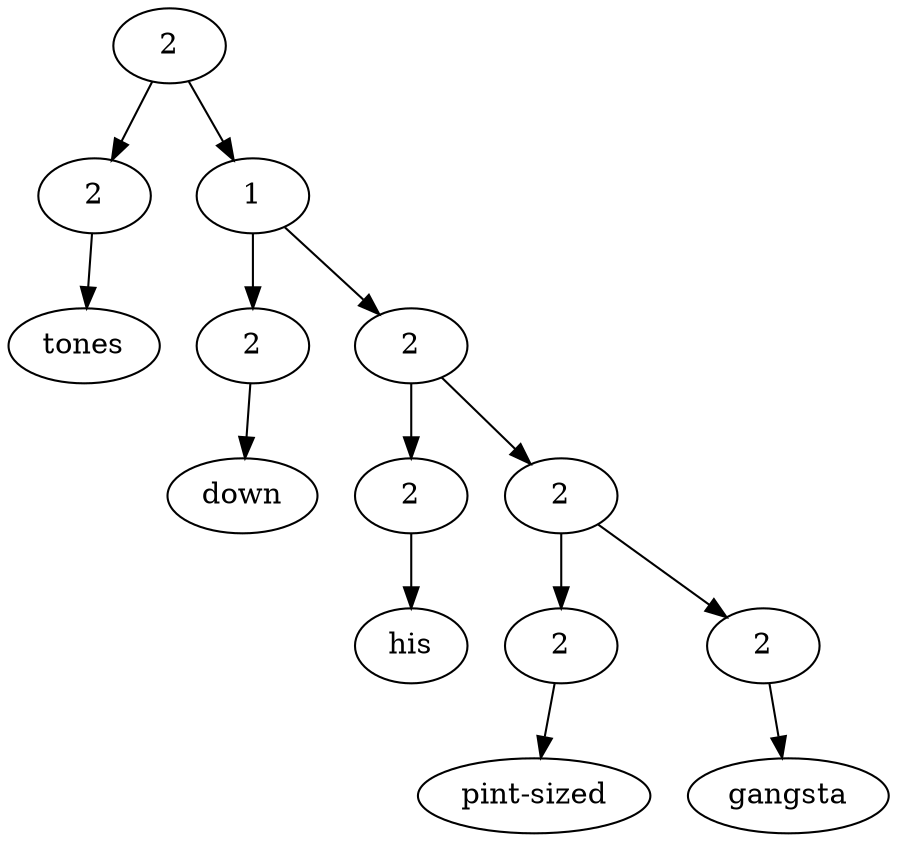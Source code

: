 digraph G{Node0 [label="2"]
Node0 -> Node1
Node0 -> Node3
Node1 [label="2"]
Node1 -> Node2
Node3 [label="1"]
Node3 -> Node4
Node3 -> Node6
Node2 [label="tones"]
Node4 [label="2"]
Node4 -> Node5
Node6 [label="2"]
Node6 -> Node7
Node6 -> Node9
Node5 [label="down"]
Node7 [label="2"]
Node7 -> Node8
Node9 [label="2"]
Node9 -> Node10
Node9 -> Node12
Node8 [label="his"]
Node10 [label="2"]
Node10 -> Node11
Node12 [label="2"]
Node12 -> Node13
Node11 [label="pint-sized"]
Node13 [label="gangsta"]
}